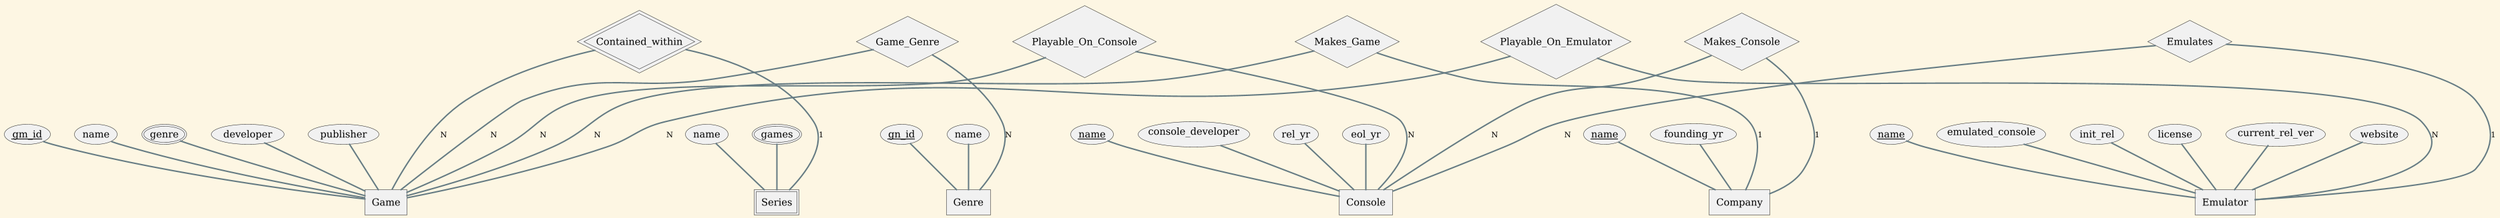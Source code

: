 @startchen
!theme sunlust

'entity definitions
entity Game {
        'pk
        gm_id <<key>>
        name
        genre <<multi>>
        'fk
        developer
        'fk
        publisher
}
entity Series <<weak>> {
        name
        games <<multi>>
}
relationship "Contained_within" as cw <<identifying>> {
}

cw -N- Game
cw -1- Series

entity Genre {
        'pk
        gn_id <<key>>
        name
}
relationship "Game_Genre" as gg {
}

gg -N- Game
gg -N- Genre

entity Console {
        'pk
        name <<key>>
        console_developer
        rel_yr
        eol_yr
}
relationship "Playable_On_Console" as ploc {
}
entity Company{
        'pk
        name <<key>>
        founding_yr
        '... IDK what else to put here
}
relationship "Makes_Game" as mg {
}
relationship "Makes_Console" as mc {
}

ploc -N- Game
ploc -N- Console

mg -1- Company
mg -N- Game

mc -1- Company
mc -N- Console

entity Emulator {
        'pk
        name <<key>>
        emulated_console
        init_rel
        license
        current_rel_ver
        website
}
relationship "Playable_On_Emulator" as ploe {
}
relationship Emulates {
}

ploe -N- Game
ploe -N- Emulator

Emulates -N- Console
Emulates -1- Emulator
@endchen
